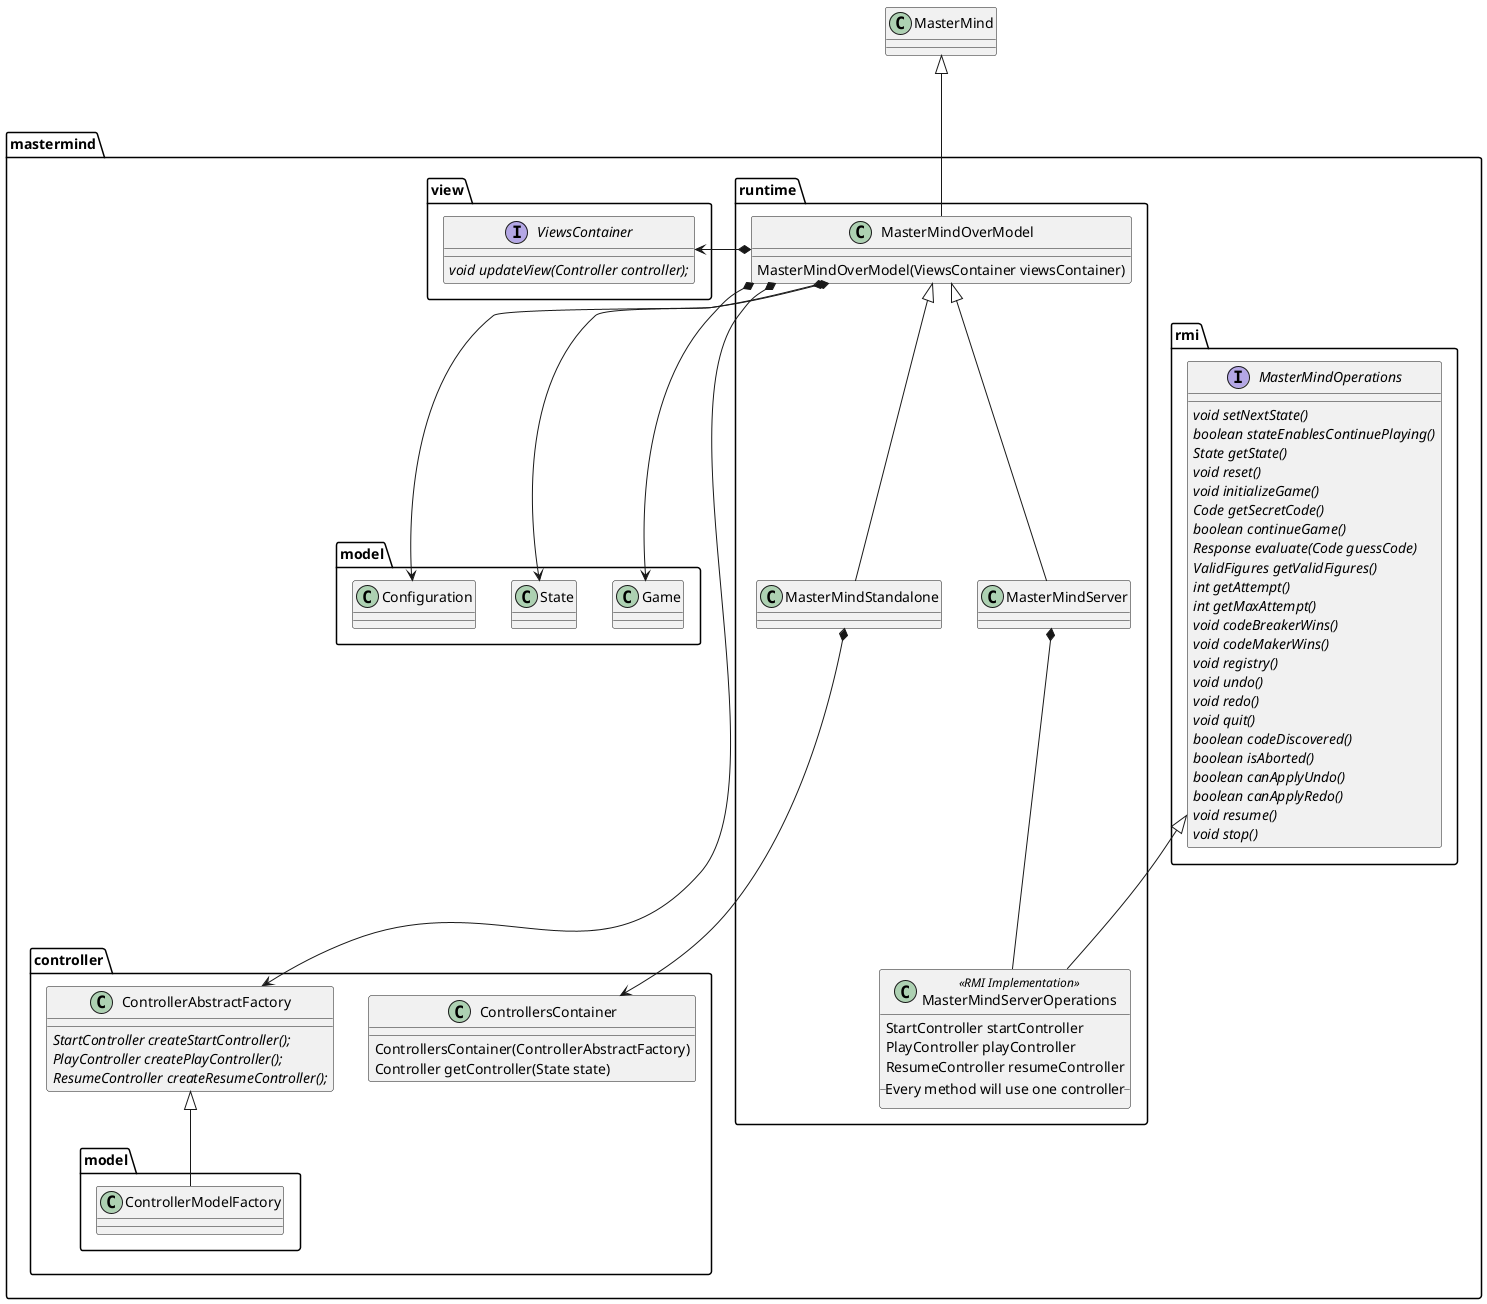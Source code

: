 @startuml

package mastermind.controller {
   class ControllersContainer {
      ControllersContainer(ControllerAbstractFactory)
      Controller getController(State state)
   }

   class ControllerAbstractFactory {
      {abstract}StartController createStartController();
      {abstract}PlayController createPlayController();
      {abstract}ResumeController createResumeController();
   }

   package model {
      class ControllerModelFactory
   }

   ControllerAbstractFactory <|-- ControllerModelFactory
}

package mastermind.rmi {
   interface MasterMindOperations {
       {abstract}void setNextState()
       {abstract}boolean stateEnablesContinuePlaying()
       {abstract}State getState()
       {abstract}void reset()
       {abstract}void initializeGame()
       {abstract}Code getSecretCode()
       {abstract}boolean continueGame()
       {abstract}Response evaluate(Code guessCode)
       {abstract}ValidFigures getValidFigures()
       {abstract}int getAttempt()
       {abstract}int getMaxAttempt()
       {abstract}void codeBreakerWins()
       {abstract}void codeMakerWins()
       {abstract}void registry()
       {abstract}void undo()
       {abstract}void redo()
       {abstract}void quit()
       {abstract}boolean codeDiscovered()
       {abstract}boolean isAborted()
       {abstract}boolean canApplyUndo()
       {abstract}boolean canApplyRedo()
       {abstract}void resume()
       {abstract}void stop()
   }
}

package mastermind.runtime {
   class MasterMindOverModel {
      MasterMindOverModel(ViewsContainer viewsContainer)
   }

   class MasterMindServerOperations <<RMI Implementation>>{
      StartController startController
      PlayController playController
      ResumeController resumeController
      __Every method will use one controller__
   }

   MasterMindOverModel <|-- MasterMindStandalone
   MasterMindOverModel <|-- MasterMindServer

   MasterMindServer *--- MasterMindServerOperations

   MasterMindOperations <|--- MasterMindServerOperations
}

package mastermind.model {
   class Configuration
   class Game
   class State
}

package mastermind.view {
   interface ViewsContainer {
      {abstract}void updateView(Controller controller);
   }
}

MasterMind <|--- MasterMindOverModel

MasterMindOverModel *-> Game
MasterMindOverModel *-> State
MasterMindOverModel *--> Configuration
MasterMindOverModel *-left-> ViewsContainer
MasterMindOverModel *--> ControllerAbstractFactory

MasterMindStandalone *-down--> ControllersContainer

@enduml


